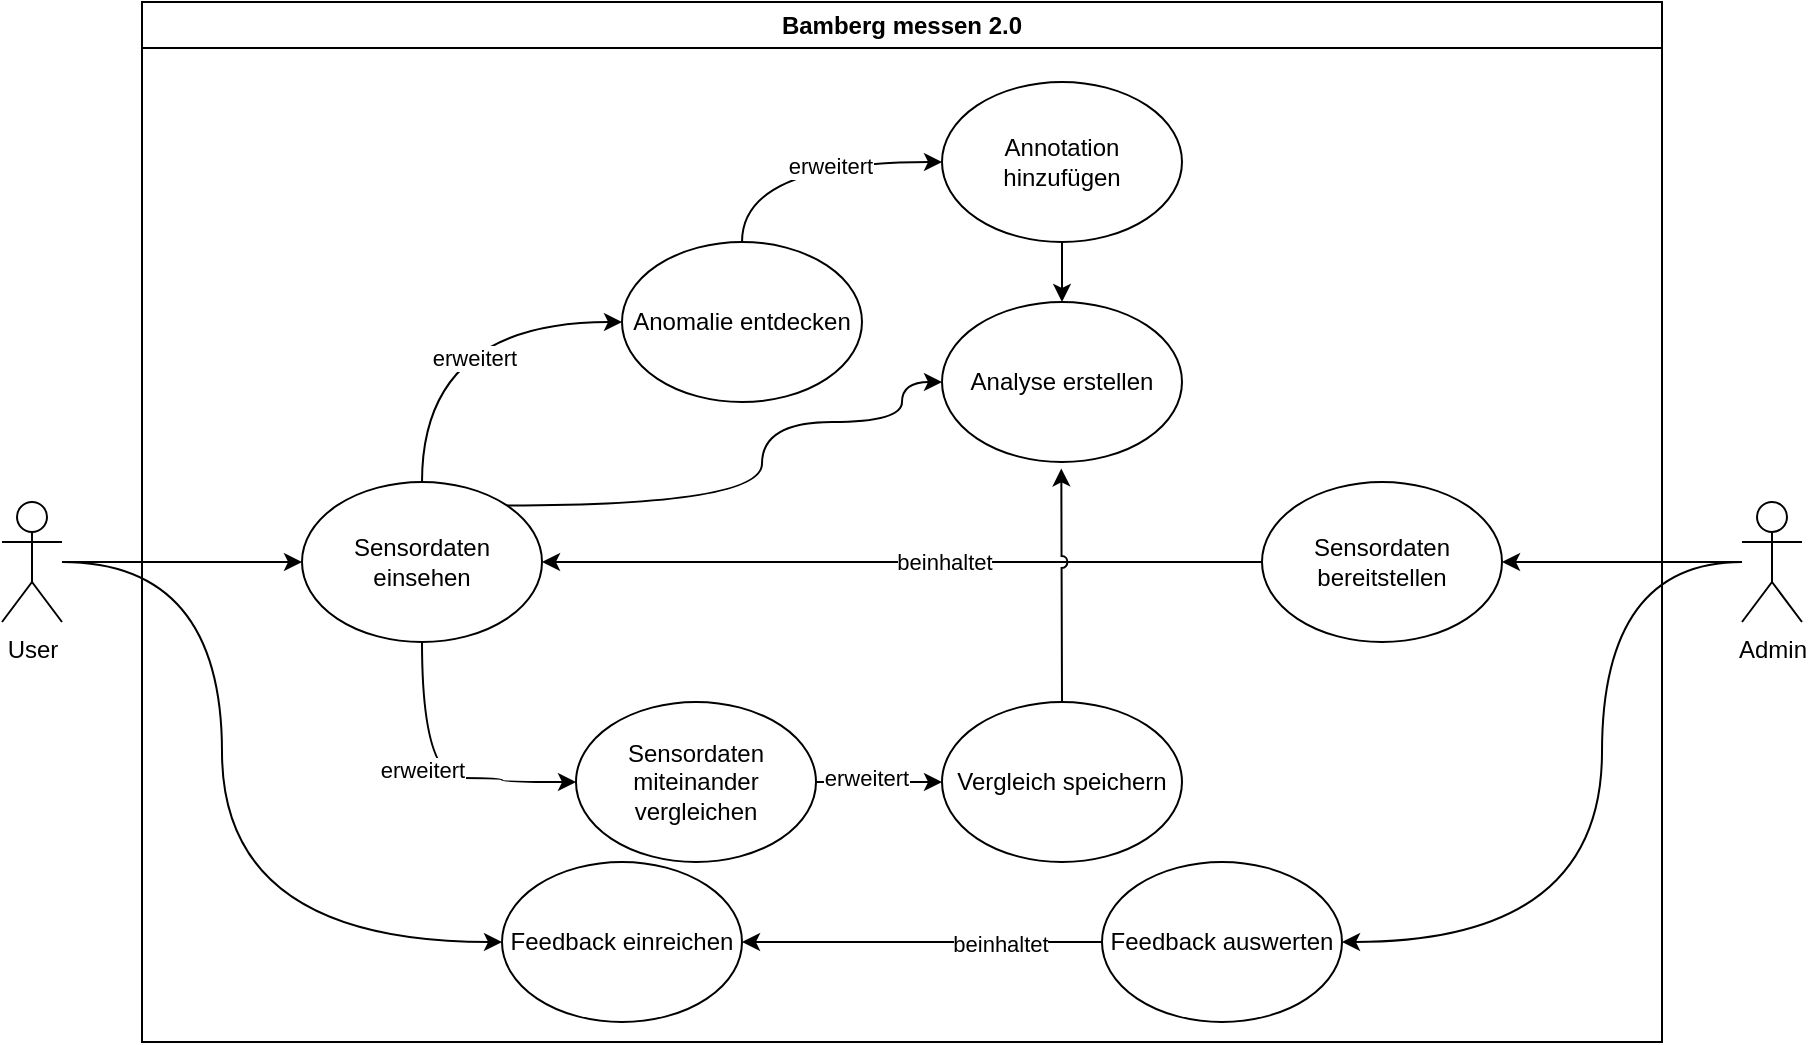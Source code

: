 <mxfile version="22.0.8" type="device">
  <diagram name="Page-1" id="929967ad-93f9-6ef4-fab6-5d389245f69c">
    <mxGraphModel dx="1426" dy="749" grid="1" gridSize="10" guides="1" tooltips="1" connect="1" arrows="1" fold="1" page="1" pageScale="1.5" pageWidth="1169" pageHeight="826" background="none" math="0" shadow="0">
      <root>
        <mxCell id="0" style=";html=1;" />
        <mxCell id="1" style=";html=1;" parent="0" />
        <mxCell id="wIvnAt2RegCdO3sOqTlQ-1" value="Bamberg messen 2.0" style="swimlane;whiteSpace=wrap;html=1;" parent="1" vertex="1">
          <mxGeometry x="330" y="90" width="760" height="520" as="geometry" />
        </mxCell>
        <mxCell id="wIvnAt2RegCdO3sOqTlQ-17" style="edgeStyle=orthogonalEdgeStyle;orthogonalLoop=1;jettySize=auto;html=1;exitX=0.5;exitY=0;exitDx=0;exitDy=0;entryX=0;entryY=0.5;entryDx=0;entryDy=0;curved=1;" parent="wIvnAt2RegCdO3sOqTlQ-1" source="wIvnAt2RegCdO3sOqTlQ-7" target="wIvnAt2RegCdO3sOqTlQ-8" edge="1">
          <mxGeometry relative="1" as="geometry" />
        </mxCell>
        <mxCell id="wIvnAt2RegCdO3sOqTlQ-31" value="erweitert" style="edgeLabel;html=1;align=center;verticalAlign=middle;resizable=0;points=[];" parent="wIvnAt2RegCdO3sOqTlQ-17" vertex="1" connectable="0">
          <mxGeometry x="0.18" y="-18" relative="1" as="geometry">
            <mxPoint as="offset" />
          </mxGeometry>
        </mxCell>
        <mxCell id="wIvnAt2RegCdO3sOqTlQ-30" style="edgeStyle=orthogonalEdgeStyle;orthogonalLoop=1;jettySize=auto;html=1;exitX=1;exitY=0;exitDx=0;exitDy=0;entryX=0;entryY=0.5;entryDx=0;entryDy=0;curved=1;" parent="wIvnAt2RegCdO3sOqTlQ-1" source="wIvnAt2RegCdO3sOqTlQ-7" target="wIvnAt2RegCdO3sOqTlQ-15" edge="1">
          <mxGeometry relative="1" as="geometry">
            <Array as="points">
              <mxPoint x="310" y="252" />
              <mxPoint x="310" y="210" />
              <mxPoint x="380" y="210" />
              <mxPoint x="380" y="190" />
            </Array>
          </mxGeometry>
        </mxCell>
        <mxCell id="wIvnAt2RegCdO3sOqTlQ-7" value="Sensordaten einsehen" style="ellipse;whiteSpace=wrap;html=1;" parent="wIvnAt2RegCdO3sOqTlQ-1" vertex="1">
          <mxGeometry x="80" y="240" width="120" height="80" as="geometry" />
        </mxCell>
        <mxCell id="wIvnAt2RegCdO3sOqTlQ-18" style="edgeStyle=orthogonalEdgeStyle;orthogonalLoop=1;jettySize=auto;html=1;exitX=0.5;exitY=0;exitDx=0;exitDy=0;entryX=0;entryY=0.5;entryDx=0;entryDy=0;curved=1;" parent="wIvnAt2RegCdO3sOqTlQ-1" source="wIvnAt2RegCdO3sOqTlQ-8" target="wIvnAt2RegCdO3sOqTlQ-9" edge="1">
          <mxGeometry relative="1" as="geometry" />
        </mxCell>
        <mxCell id="wIvnAt2RegCdO3sOqTlQ-32" value="erweitert" style="edgeLabel;html=1;align=center;verticalAlign=middle;resizable=0;points=[];" parent="wIvnAt2RegCdO3sOqTlQ-18" vertex="1" connectable="0">
          <mxGeometry x="0.2" y="-2" relative="1" as="geometry">
            <mxPoint as="offset" />
          </mxGeometry>
        </mxCell>
        <mxCell id="wIvnAt2RegCdO3sOqTlQ-8" value="Anomalie entdecken" style="ellipse;whiteSpace=wrap;html=1;" parent="wIvnAt2RegCdO3sOqTlQ-1" vertex="1">
          <mxGeometry x="240" y="120" width="120" height="80" as="geometry" />
        </mxCell>
        <mxCell id="wIvnAt2RegCdO3sOqTlQ-19" style="edgeStyle=orthogonalEdgeStyle;rounded=0;orthogonalLoop=1;jettySize=auto;html=1;exitX=0.5;exitY=1;exitDx=0;exitDy=0;entryX=0.5;entryY=0;entryDx=0;entryDy=0;" parent="wIvnAt2RegCdO3sOqTlQ-1" source="wIvnAt2RegCdO3sOqTlQ-9" target="wIvnAt2RegCdO3sOqTlQ-15" edge="1">
          <mxGeometry relative="1" as="geometry" />
        </mxCell>
        <mxCell id="wIvnAt2RegCdO3sOqTlQ-9" value="Annotation hinzufügen" style="ellipse;whiteSpace=wrap;html=1;" parent="wIvnAt2RegCdO3sOqTlQ-1" vertex="1">
          <mxGeometry x="400" y="40" width="120" height="80" as="geometry" />
        </mxCell>
        <mxCell id="wIvnAt2RegCdO3sOqTlQ-24" style="edgeStyle=orthogonalEdgeStyle;rounded=0;orthogonalLoop=1;jettySize=auto;html=1;entryX=0;entryY=0.5;entryDx=0;entryDy=0;" parent="wIvnAt2RegCdO3sOqTlQ-1" source="wIvnAt2RegCdO3sOqTlQ-10" target="wIvnAt2RegCdO3sOqTlQ-12" edge="1">
          <mxGeometry relative="1" as="geometry" />
        </mxCell>
        <mxCell id="wIvnAt2RegCdO3sOqTlQ-36" value="erweitert" style="edgeLabel;html=1;align=center;verticalAlign=middle;resizable=0;points=[];" parent="wIvnAt2RegCdO3sOqTlQ-24" vertex="1" connectable="0">
          <mxGeometry x="-0.207" y="2" relative="1" as="geometry">
            <mxPoint as="offset" />
          </mxGeometry>
        </mxCell>
        <mxCell id="wIvnAt2RegCdO3sOqTlQ-10" value="Sensordaten miteinander vergleichen" style="ellipse;whiteSpace=wrap;html=1;" parent="wIvnAt2RegCdO3sOqTlQ-1" vertex="1">
          <mxGeometry x="217" y="350" width="120" height="80" as="geometry" />
        </mxCell>
        <mxCell id="wIvnAt2RegCdO3sOqTlQ-21" style="edgeStyle=orthogonalEdgeStyle;orthogonalLoop=1;jettySize=auto;html=1;rounded=0;exitX=0;exitY=0.5;exitDx=0;exitDy=0;" parent="wIvnAt2RegCdO3sOqTlQ-1" source="wIvnAt2RegCdO3sOqTlQ-11" edge="1">
          <mxGeometry relative="1" as="geometry">
            <mxPoint x="550" y="290" as="sourcePoint" />
            <mxPoint x="200" y="280" as="targetPoint" />
            <Array as="points" />
          </mxGeometry>
        </mxCell>
        <mxCell id="wIvnAt2RegCdO3sOqTlQ-33" value="beinhaltet" style="edgeLabel;html=1;align=center;verticalAlign=middle;resizable=0;points=[];" parent="wIvnAt2RegCdO3sOqTlQ-21" vertex="1" connectable="0">
          <mxGeometry x="-0.118" relative="1" as="geometry">
            <mxPoint as="offset" />
          </mxGeometry>
        </mxCell>
        <mxCell id="wIvnAt2RegCdO3sOqTlQ-11" value="Sensordaten bereitstellen" style="ellipse;whiteSpace=wrap;html=1;" parent="wIvnAt2RegCdO3sOqTlQ-1" vertex="1">
          <mxGeometry x="560" y="240" width="120" height="80" as="geometry" />
        </mxCell>
        <mxCell id="wIvnAt2RegCdO3sOqTlQ-12" value="Vergleich speichern" style="ellipse;whiteSpace=wrap;html=1;" parent="wIvnAt2RegCdO3sOqTlQ-1" vertex="1">
          <mxGeometry x="400" y="350" width="120" height="80" as="geometry" />
        </mxCell>
        <mxCell id="wIvnAt2RegCdO3sOqTlQ-13" value="Feedback einreichen" style="ellipse;whiteSpace=wrap;html=1;" parent="wIvnAt2RegCdO3sOqTlQ-1" vertex="1">
          <mxGeometry x="180" y="430" width="120" height="80" as="geometry" />
        </mxCell>
        <mxCell id="wIvnAt2RegCdO3sOqTlQ-28" style="edgeStyle=orthogonalEdgeStyle;rounded=0;orthogonalLoop=1;jettySize=auto;html=1;entryX=1;entryY=0.5;entryDx=0;entryDy=0;" parent="wIvnAt2RegCdO3sOqTlQ-1" source="wIvnAt2RegCdO3sOqTlQ-14" target="wIvnAt2RegCdO3sOqTlQ-13" edge="1">
          <mxGeometry relative="1" as="geometry" />
        </mxCell>
        <mxCell id="wIvnAt2RegCdO3sOqTlQ-34" value="beinhaltet" style="edgeLabel;html=1;align=center;verticalAlign=middle;resizable=0;points=[];" parent="wIvnAt2RegCdO3sOqTlQ-28" vertex="1" connectable="0">
          <mxGeometry x="-0.435" y="1" relative="1" as="geometry">
            <mxPoint as="offset" />
          </mxGeometry>
        </mxCell>
        <mxCell id="wIvnAt2RegCdO3sOqTlQ-14" value="Feedback auswerten" style="ellipse;whiteSpace=wrap;html=1;" parent="wIvnAt2RegCdO3sOqTlQ-1" vertex="1">
          <mxGeometry x="480" y="430" width="120" height="80" as="geometry" />
        </mxCell>
        <mxCell id="wIvnAt2RegCdO3sOqTlQ-15" value="Analyse erstellen" style="ellipse;whiteSpace=wrap;html=1;" parent="wIvnAt2RegCdO3sOqTlQ-1" vertex="1">
          <mxGeometry x="400" y="150" width="120" height="80" as="geometry" />
        </mxCell>
        <mxCell id="wIvnAt2RegCdO3sOqTlQ-23" style="edgeStyle=orthogonalEdgeStyle;orthogonalLoop=1;jettySize=auto;html=1;entryX=0;entryY=0.5;entryDx=0;entryDy=0;curved=1;" parent="wIvnAt2RegCdO3sOqTlQ-1" source="wIvnAt2RegCdO3sOqTlQ-7" target="wIvnAt2RegCdO3sOqTlQ-10" edge="1">
          <mxGeometry relative="1" as="geometry">
            <Array as="points">
              <mxPoint x="140" y="388" />
              <mxPoint x="180" y="388" />
              <mxPoint x="180" y="390" />
            </Array>
          </mxGeometry>
        </mxCell>
        <mxCell id="wIvnAt2RegCdO3sOqTlQ-35" value="erweitert" style="edgeLabel;html=1;align=center;verticalAlign=middle;resizable=0;points=[];" parent="wIvnAt2RegCdO3sOqTlQ-23" vertex="1" connectable="0">
          <mxGeometry x="-0.129" relative="1" as="geometry">
            <mxPoint as="offset" />
          </mxGeometry>
        </mxCell>
        <mxCell id="wIvnAt2RegCdO3sOqTlQ-29" style="edgeStyle=orthogonalEdgeStyle;rounded=0;orthogonalLoop=1;jettySize=auto;html=1;entryX=0.497;entryY=1.04;entryDx=0;entryDy=0;entryPerimeter=0;jumpStyle=arc;" parent="wIvnAt2RegCdO3sOqTlQ-1" source="wIvnAt2RegCdO3sOqTlQ-12" target="wIvnAt2RegCdO3sOqTlQ-15" edge="1">
          <mxGeometry relative="1" as="geometry" />
        </mxCell>
        <mxCell id="wIvnAt2RegCdO3sOqTlQ-16" style="edgeStyle=orthogonalEdgeStyle;rounded=0;orthogonalLoop=1;jettySize=auto;html=1;entryX=0;entryY=0.5;entryDx=0;entryDy=0;" parent="1" source="wIvnAt2RegCdO3sOqTlQ-2" target="wIvnAt2RegCdO3sOqTlQ-7" edge="1">
          <mxGeometry relative="1" as="geometry" />
        </mxCell>
        <mxCell id="wIvnAt2RegCdO3sOqTlQ-22" style="edgeStyle=orthogonalEdgeStyle;orthogonalLoop=1;jettySize=auto;html=1;entryX=0;entryY=0.5;entryDx=0;entryDy=0;curved=1;" parent="1" source="wIvnAt2RegCdO3sOqTlQ-2" target="wIvnAt2RegCdO3sOqTlQ-13" edge="1">
          <mxGeometry relative="1" as="geometry">
            <Array as="points">
              <mxPoint x="370" y="370" />
              <mxPoint x="370" y="560" />
            </Array>
          </mxGeometry>
        </mxCell>
        <mxCell id="wIvnAt2RegCdO3sOqTlQ-2" value="User" style="shape=umlActor;verticalLabelPosition=bottom;verticalAlign=top;html=1;outlineConnect=0;" parent="1" vertex="1">
          <mxGeometry x="260" y="340" width="30" height="60" as="geometry" />
        </mxCell>
        <mxCell id="wIvnAt2RegCdO3sOqTlQ-20" style="edgeStyle=orthogonalEdgeStyle;rounded=0;orthogonalLoop=1;jettySize=auto;html=1;entryX=1;entryY=0.5;entryDx=0;entryDy=0;" parent="1" source="wIvnAt2RegCdO3sOqTlQ-5" target="wIvnAt2RegCdO3sOqTlQ-11" edge="1">
          <mxGeometry relative="1" as="geometry" />
        </mxCell>
        <mxCell id="wIvnAt2RegCdO3sOqTlQ-27" style="edgeStyle=orthogonalEdgeStyle;orthogonalLoop=1;jettySize=auto;html=1;entryX=1;entryY=0.5;entryDx=0;entryDy=0;curved=1;" parent="1" source="wIvnAt2RegCdO3sOqTlQ-5" target="wIvnAt2RegCdO3sOqTlQ-14" edge="1">
          <mxGeometry relative="1" as="geometry">
            <Array as="points">
              <mxPoint x="1060" y="370" />
              <mxPoint x="1060" y="560" />
            </Array>
          </mxGeometry>
        </mxCell>
        <mxCell id="wIvnAt2RegCdO3sOqTlQ-5" value="Admin" style="shape=umlActor;verticalLabelPosition=bottom;verticalAlign=top;html=1;outlineConnect=0;" parent="1" vertex="1">
          <mxGeometry x="1130" y="340" width="30" height="60" as="geometry" />
        </mxCell>
      </root>
    </mxGraphModel>
  </diagram>
</mxfile>
